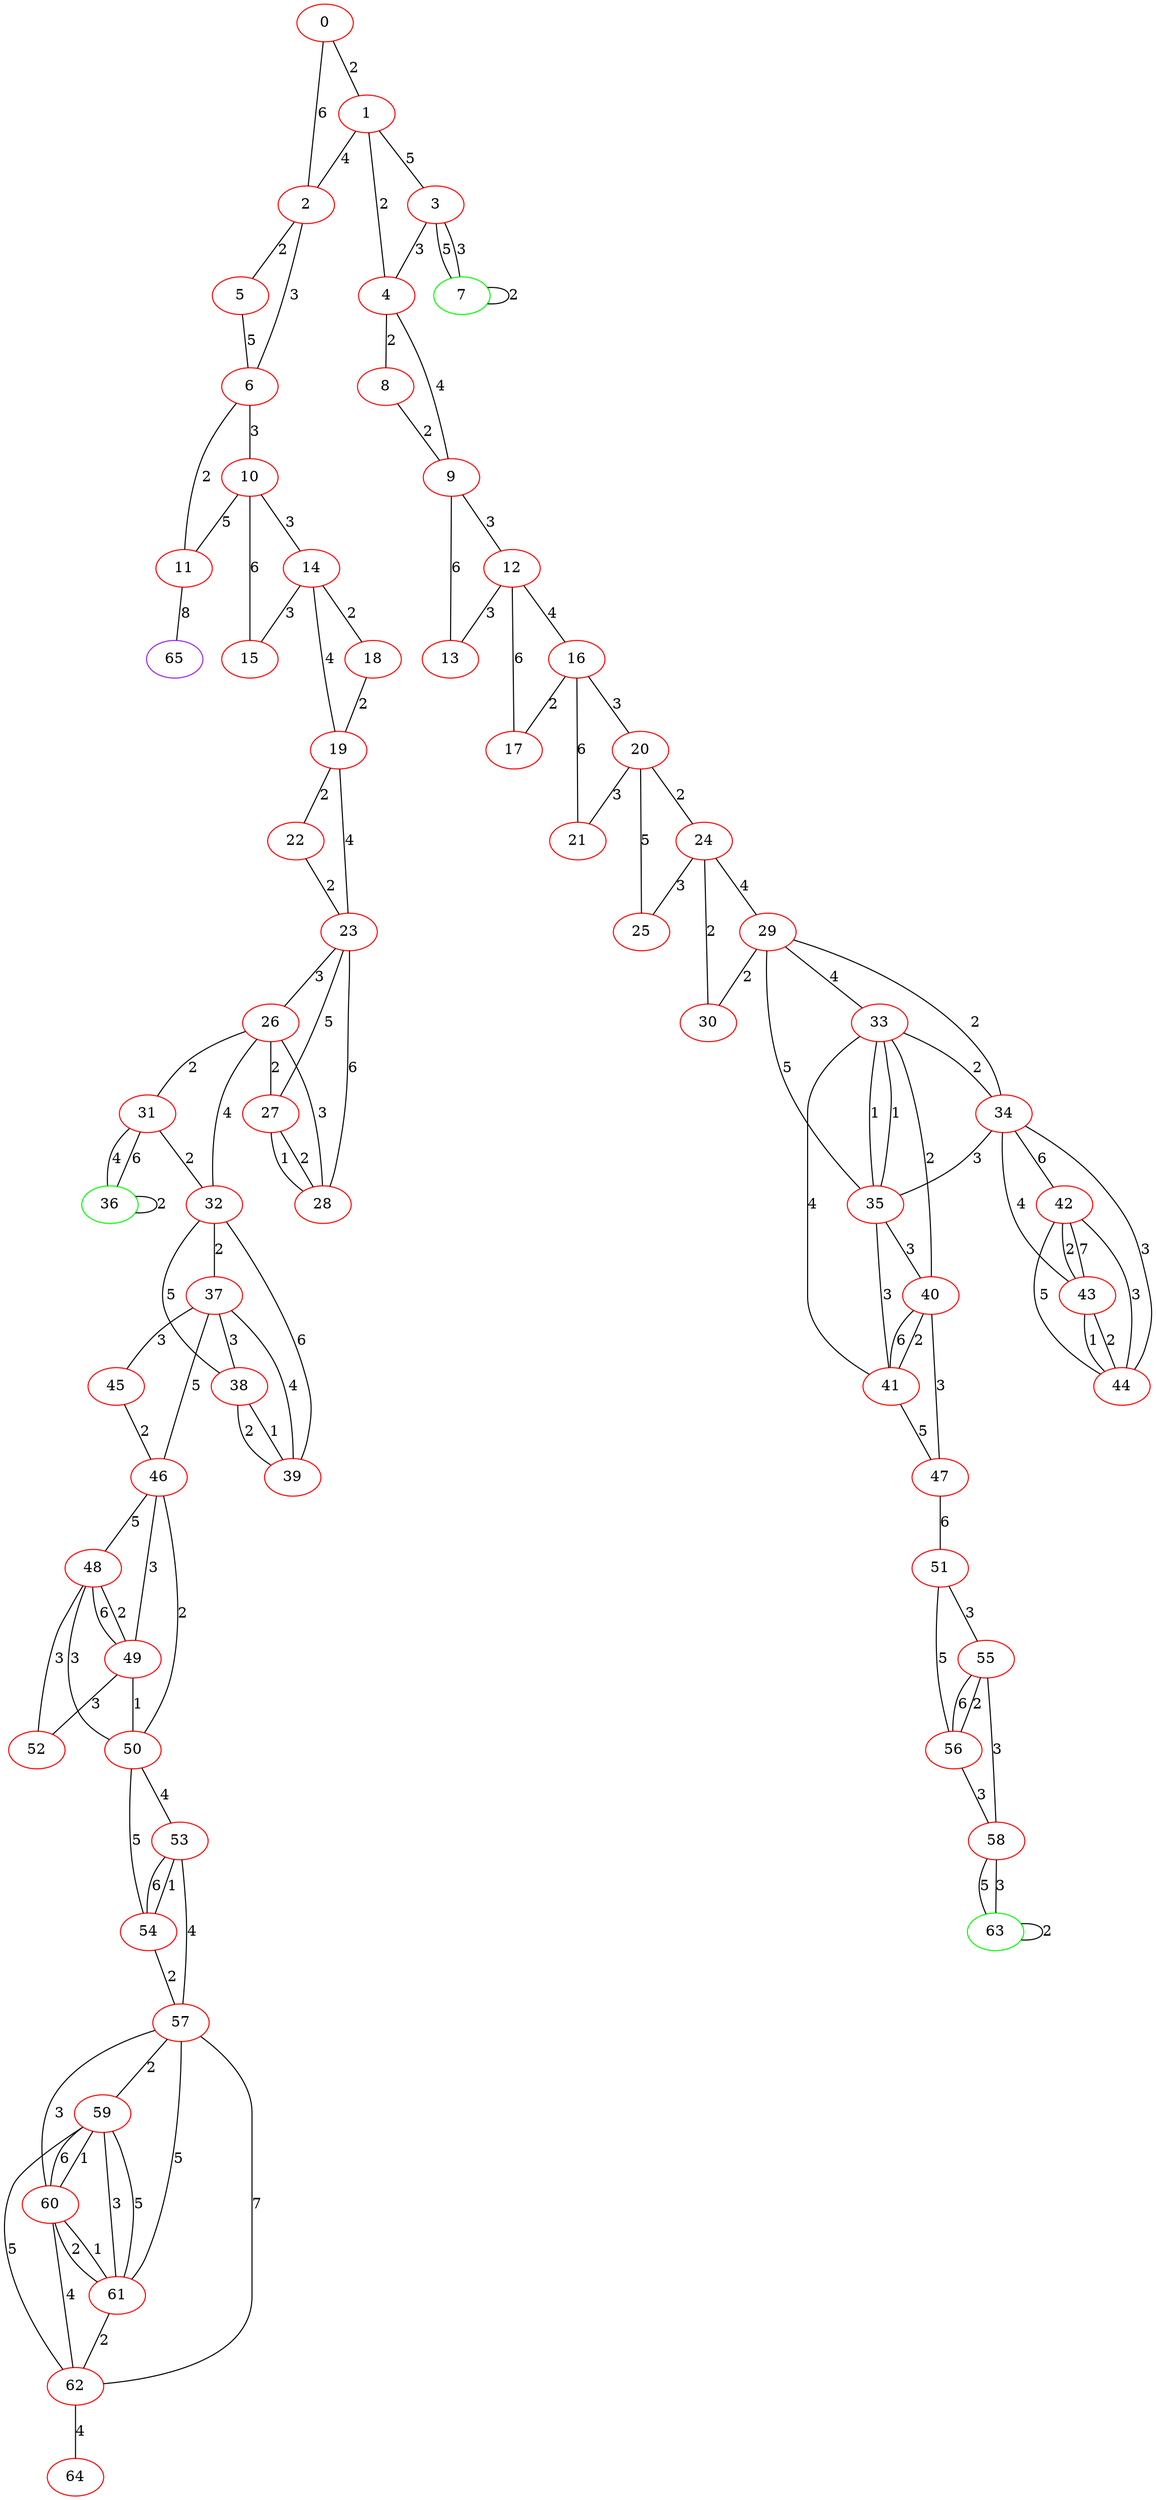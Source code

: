 graph "" {
0 [color=red, weight=1];
1 [color=red, weight=1];
2 [color=red, weight=1];
3 [color=red, weight=1];
4 [color=red, weight=1];
5 [color=red, weight=1];
6 [color=red, weight=1];
7 [color=green, weight=2];
8 [color=red, weight=1];
9 [color=red, weight=1];
10 [color=red, weight=1];
11 [color=red, weight=1];
12 [color=red, weight=1];
13 [color=red, weight=1];
14 [color=red, weight=1];
15 [color=red, weight=1];
16 [color=red, weight=1];
17 [color=red, weight=1];
18 [color=red, weight=1];
19 [color=red, weight=1];
20 [color=red, weight=1];
21 [color=red, weight=1];
22 [color=red, weight=1];
23 [color=red, weight=1];
24 [color=red, weight=1];
25 [color=red, weight=1];
26 [color=red, weight=1];
27 [color=red, weight=1];
28 [color=red, weight=1];
29 [color=red, weight=1];
30 [color=red, weight=1];
31 [color=red, weight=1];
32 [color=red, weight=1];
33 [color=red, weight=1];
34 [color=red, weight=1];
35 [color=red, weight=1];
36 [color=green, weight=2];
37 [color=red, weight=1];
38 [color=red, weight=1];
39 [color=red, weight=1];
40 [color=red, weight=1];
41 [color=red, weight=1];
42 [color=red, weight=1];
43 [color=red, weight=1];
44 [color=red, weight=1];
45 [color=red, weight=1];
46 [color=red, weight=1];
47 [color=red, weight=1];
48 [color=red, weight=1];
49 [color=red, weight=1];
50 [color=red, weight=1];
51 [color=red, weight=1];
52 [color=red, weight=1];
53 [color=red, weight=1];
54 [color=red, weight=1];
55 [color=red, weight=1];
56 [color=red, weight=1];
57 [color=red, weight=1];
58 [color=red, weight=1];
59 [color=red, weight=1];
60 [color=red, weight=1];
61 [color=red, weight=1];
62 [color=red, weight=1];
63 [color=green, weight=2];
64 [color=red, weight=1];
65 [color=purple, weight=4];
0 -- 1  [key=0, label=2];
0 -- 2  [key=0, label=6];
1 -- 2  [key=0, label=4];
1 -- 3  [key=0, label=5];
1 -- 4  [key=0, label=2];
2 -- 5  [key=0, label=2];
2 -- 6  [key=0, label=3];
3 -- 4  [key=0, label=3];
3 -- 7  [key=0, label=5];
3 -- 7  [key=1, label=3];
4 -- 8  [key=0, label=2];
4 -- 9  [key=0, label=4];
5 -- 6  [key=0, label=5];
6 -- 11  [key=0, label=2];
6 -- 10  [key=0, label=3];
7 -- 7  [key=0, label=2];
8 -- 9  [key=0, label=2];
9 -- 12  [key=0, label=3];
9 -- 13  [key=0, label=6];
10 -- 11  [key=0, label=5];
10 -- 14  [key=0, label=3];
10 -- 15  [key=0, label=6];
11 -- 65  [key=0, label=8];
12 -- 16  [key=0, label=4];
12 -- 13  [key=0, label=3];
12 -- 17  [key=0, label=6];
14 -- 18  [key=0, label=2];
14 -- 19  [key=0, label=4];
14 -- 15  [key=0, label=3];
16 -- 20  [key=0, label=3];
16 -- 21  [key=0, label=6];
16 -- 17  [key=0, label=2];
18 -- 19  [key=0, label=2];
19 -- 22  [key=0, label=2];
19 -- 23  [key=0, label=4];
20 -- 24  [key=0, label=2];
20 -- 21  [key=0, label=3];
20 -- 25  [key=0, label=5];
22 -- 23  [key=0, label=2];
23 -- 27  [key=0, label=5];
23 -- 26  [key=0, label=3];
23 -- 28  [key=0, label=6];
24 -- 25  [key=0, label=3];
24 -- 29  [key=0, label=4];
24 -- 30  [key=0, label=2];
26 -- 31  [key=0, label=2];
26 -- 32  [key=0, label=4];
26 -- 27  [key=0, label=2];
26 -- 28  [key=0, label=3];
27 -- 28  [key=0, label=2];
27 -- 28  [key=1, label=1];
29 -- 33  [key=0, label=4];
29 -- 34  [key=0, label=2];
29 -- 35  [key=0, label=5];
29 -- 30  [key=0, label=2];
31 -- 32  [key=0, label=2];
31 -- 36  [key=0, label=6];
31 -- 36  [key=1, label=4];
32 -- 37  [key=0, label=2];
32 -- 38  [key=0, label=5];
32 -- 39  [key=0, label=6];
33 -- 40  [key=0, label=2];
33 -- 41  [key=0, label=4];
33 -- 34  [key=0, label=2];
33 -- 35  [key=0, label=1];
33 -- 35  [key=1, label=1];
34 -- 35  [key=0, label=3];
34 -- 42  [key=0, label=6];
34 -- 43  [key=0, label=4];
34 -- 44  [key=0, label=3];
35 -- 40  [key=0, label=3];
35 -- 41  [key=0, label=3];
36 -- 36  [key=0, label=2];
37 -- 46  [key=0, label=5];
37 -- 45  [key=0, label=3];
37 -- 38  [key=0, label=3];
37 -- 39  [key=0, label=4];
38 -- 39  [key=0, label=2];
38 -- 39  [key=1, label=1];
40 -- 41  [key=0, label=2];
40 -- 41  [key=1, label=6];
40 -- 47  [key=0, label=3];
41 -- 47  [key=0, label=5];
42 -- 43  [key=0, label=2];
42 -- 43  [key=1, label=7];
42 -- 44  [key=0, label=3];
42 -- 44  [key=1, label=5];
43 -- 44  [key=0, label=1];
43 -- 44  [key=1, label=2];
45 -- 46  [key=0, label=2];
46 -- 48  [key=0, label=5];
46 -- 49  [key=0, label=3];
46 -- 50  [key=0, label=2];
47 -- 51  [key=0, label=6];
48 -- 49  [key=0, label=6];
48 -- 49  [key=1, label=2];
48 -- 50  [key=0, label=3];
48 -- 52  [key=0, label=3];
49 -- 50  [key=0, label=1];
49 -- 52  [key=0, label=3];
50 -- 53  [key=0, label=4];
50 -- 54  [key=0, label=5];
51 -- 56  [key=0, label=5];
51 -- 55  [key=0, label=3];
53 -- 57  [key=0, label=4];
53 -- 54  [key=0, label=6];
53 -- 54  [key=1, label=1];
54 -- 57  [key=0, label=2];
55 -- 56  [key=0, label=6];
55 -- 56  [key=1, label=2];
55 -- 58  [key=0, label=3];
56 -- 58  [key=0, label=3];
57 -- 59  [key=0, label=2];
57 -- 60  [key=0, label=3];
57 -- 61  [key=0, label=5];
57 -- 62  [key=0, label=7];
58 -- 63  [key=0, label=5];
58 -- 63  [key=1, label=3];
59 -- 60  [key=0, label=1];
59 -- 60  [key=1, label=6];
59 -- 61  [key=0, label=3];
59 -- 61  [key=1, label=5];
59 -- 62  [key=0, label=5];
60 -- 61  [key=0, label=2];
60 -- 61  [key=1, label=1];
60 -- 62  [key=0, label=4];
61 -- 62  [key=0, label=2];
62 -- 64  [key=0, label=4];
63 -- 63  [key=0, label=2];
}
